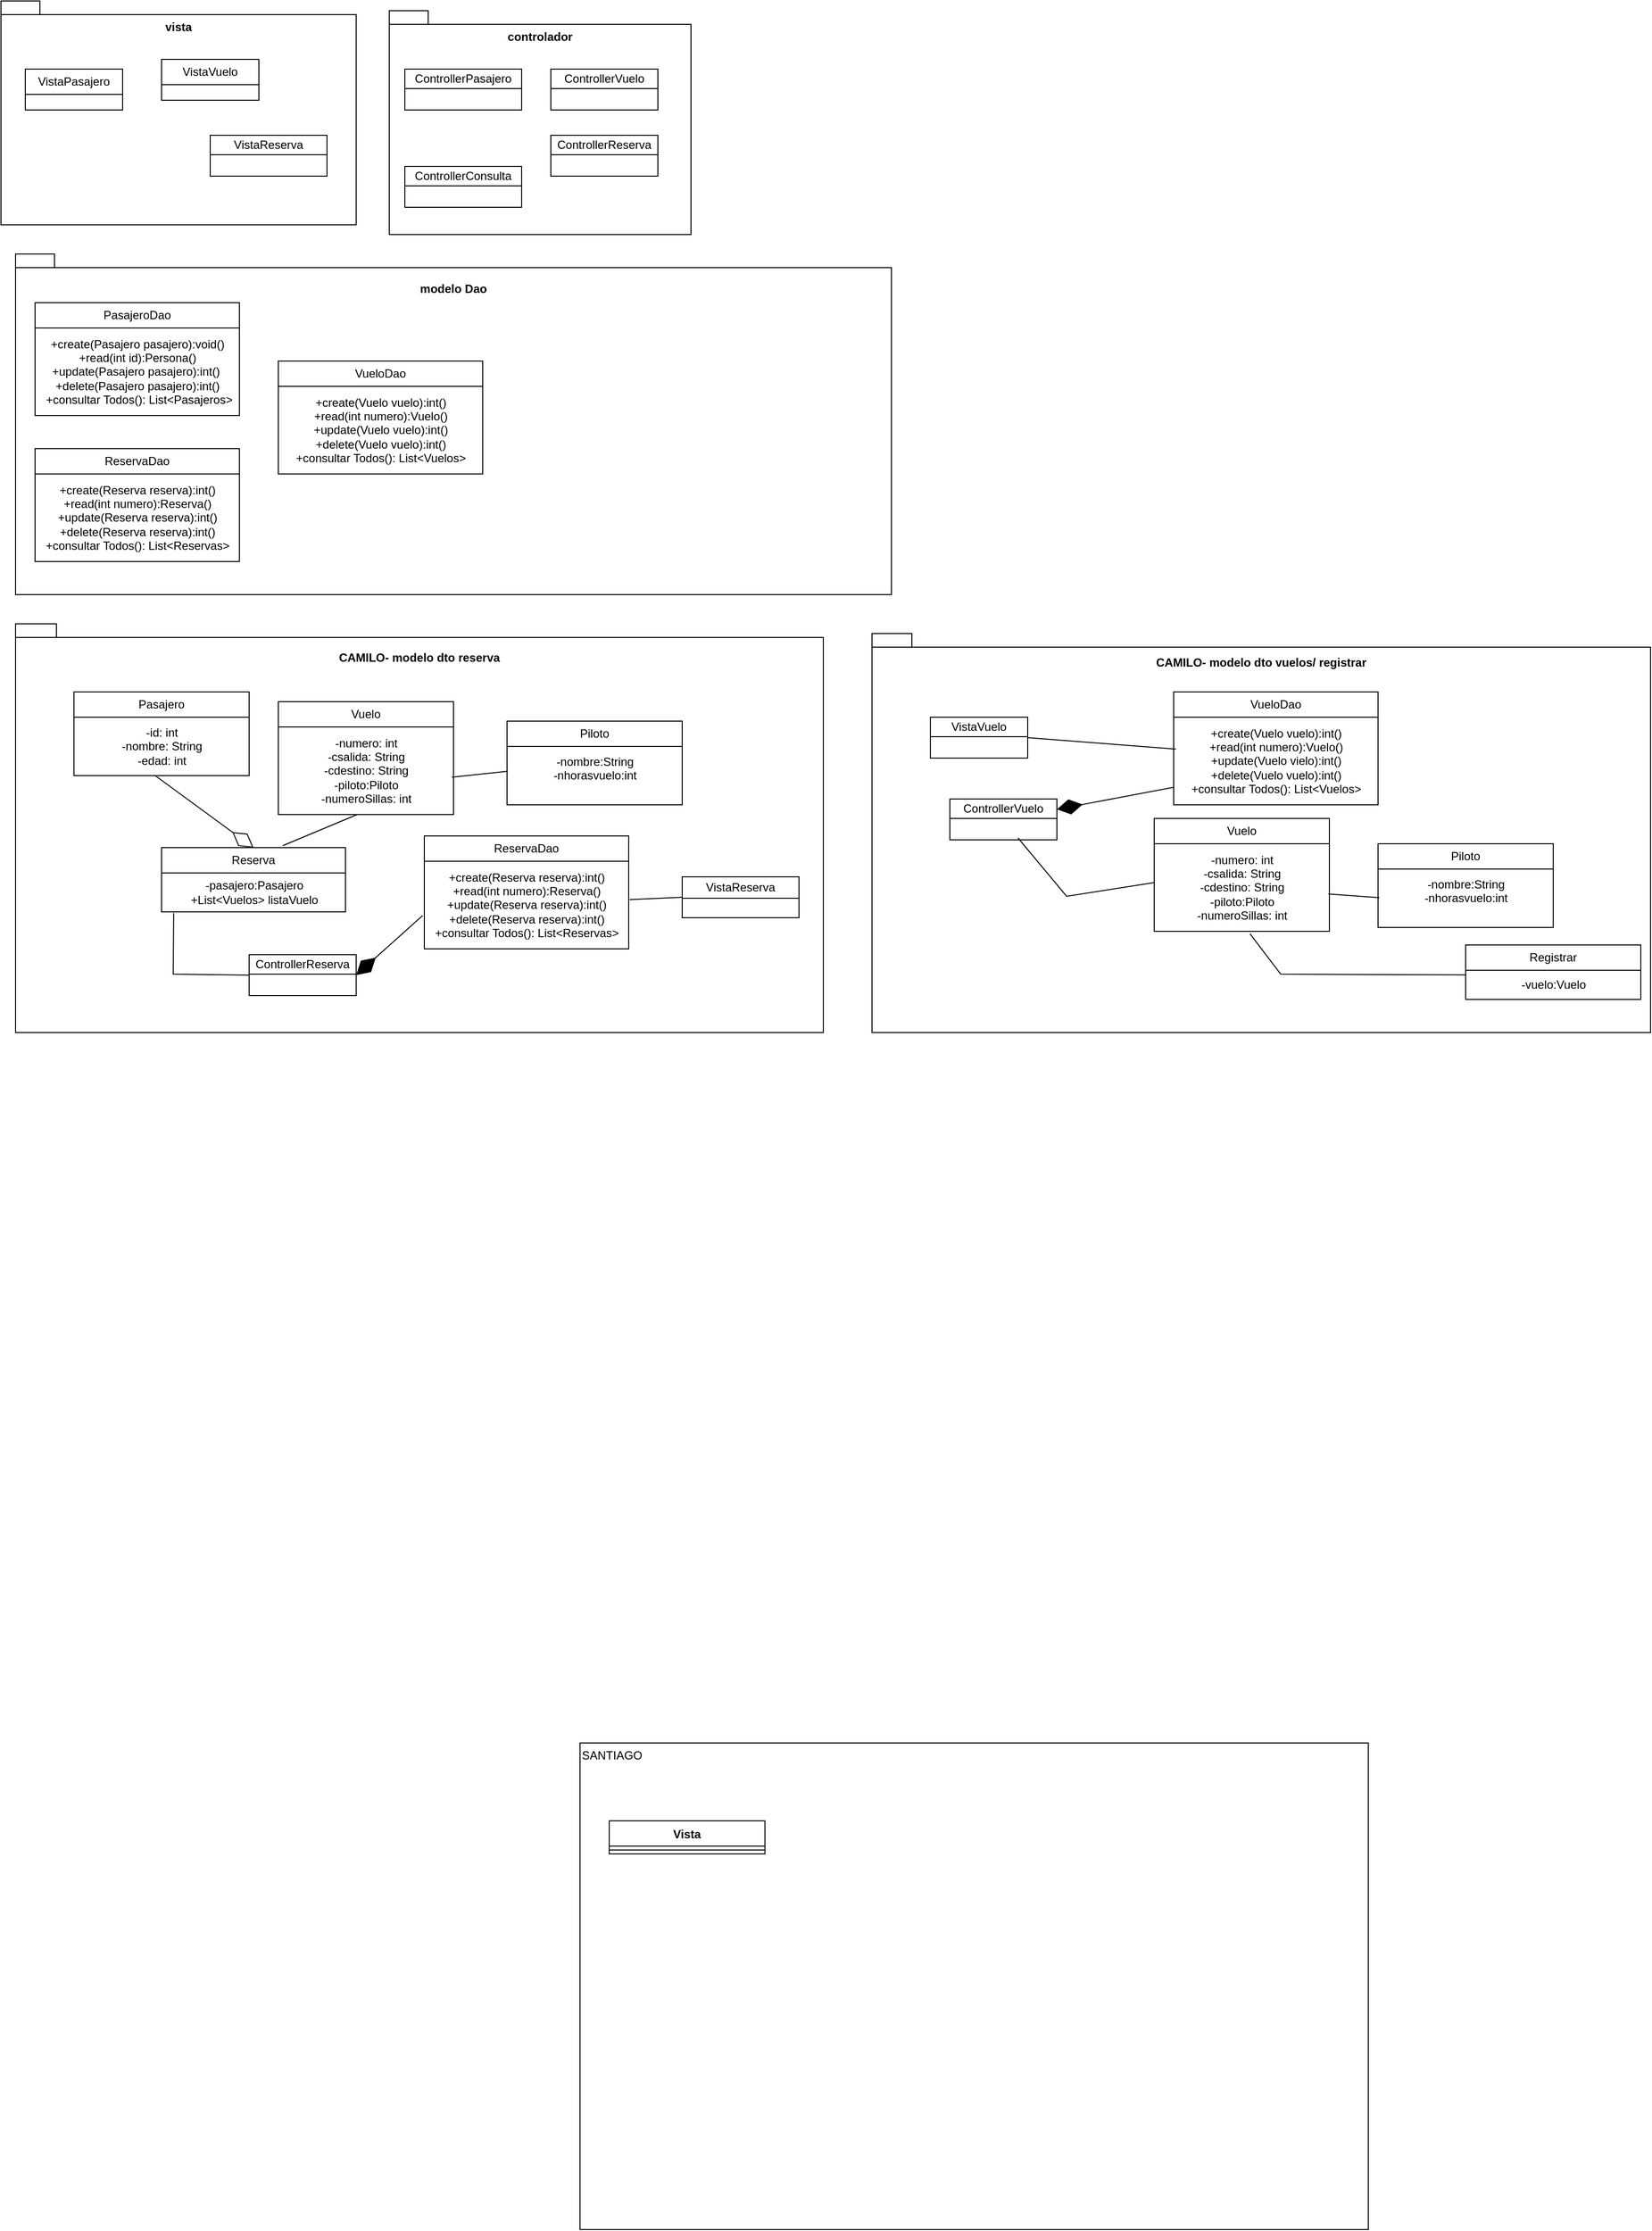 <mxfile version="24.8.4">
  <diagram name="Página-1" id="D2b43SD90iTzMDB2sd6u">
    <mxGraphModel dx="1313" dy="653" grid="1" gridSize="10" guides="1" tooltips="1" connect="1" arrows="1" fold="1" page="1" pageScale="1" pageWidth="827" pageHeight="1169" background="#ffffff" math="0" shadow="0">
      <root>
        <mxCell id="0" />
        <mxCell id="1" parent="0" />
        <mxCell id="MU1d6jEA0dqG21eY0ADC-1" value="vista&lt;div&gt;&lt;br&gt;&lt;/div&gt;&lt;div&gt;&lt;br&gt;&lt;/div&gt;&lt;div&gt;&lt;br&gt;&lt;/div&gt;&lt;div&gt;&lt;br&gt;&lt;/div&gt;&lt;div&gt;&lt;br&gt;&lt;/div&gt;&lt;div&gt;&lt;br&gt;&lt;/div&gt;&lt;div&gt;&lt;br&gt;&lt;/div&gt;&lt;div&gt;&lt;br&gt;&lt;/div&gt;&lt;div&gt;&lt;br&gt;&lt;/div&gt;&lt;div&gt;&lt;br&gt;&lt;/div&gt;&lt;div&gt;&lt;br&gt;&lt;/div&gt;&lt;div&gt;&lt;br&gt;&lt;/div&gt;&lt;div&gt;&lt;br&gt;&lt;/div&gt;" style="shape=folder;fontStyle=1;spacingTop=10;tabWidth=40;tabHeight=14;tabPosition=left;html=1;whiteSpace=wrap;" parent="1" vertex="1">
          <mxGeometry x="15" width="365" height="230" as="geometry" />
        </mxCell>
        <mxCell id="MU1d6jEA0dqG21eY0ADC-3" value="VistaPasajero" style="swimlane;fontStyle=0;childLayout=stackLayout;horizontal=1;startSize=26;fillColor=none;horizontalStack=0;resizeParent=1;resizeParentMax=0;resizeLast=0;collapsible=1;marginBottom=0;whiteSpace=wrap;html=1;" parent="1" vertex="1">
          <mxGeometry x="40" y="70" width="100" height="42" as="geometry" />
        </mxCell>
        <mxCell id="MU1d6jEA0dqG21eY0ADC-7" value="VistaVuelo" style="swimlane;fontStyle=0;childLayout=stackLayout;horizontal=1;startSize=26;fillColor=none;horizontalStack=0;resizeParent=1;resizeParentMax=0;resizeLast=0;collapsible=1;marginBottom=0;whiteSpace=wrap;html=1;" parent="1" vertex="1">
          <mxGeometry x="180" y="60" width="100" height="42" as="geometry" />
        </mxCell>
        <mxCell id="MU1d6jEA0dqG21eY0ADC-9" style="edgeStyle=orthogonalEdgeStyle;rounded=0;orthogonalLoop=1;jettySize=auto;html=1;exitX=0.5;exitY=1;exitDx=0;exitDy=0;exitPerimeter=0;" parent="1" source="MU1d6jEA0dqG21eY0ADC-1" target="MU1d6jEA0dqG21eY0ADC-1" edge="1">
          <mxGeometry relative="1" as="geometry" />
        </mxCell>
        <mxCell id="MU1d6jEA0dqG21eY0ADC-10" value="controlador&lt;br&gt;&lt;div&gt;&lt;br&gt;&lt;/div&gt;&lt;div&gt;&lt;br&gt;&lt;/div&gt;&lt;div&gt;&lt;br&gt;&lt;/div&gt;&lt;div&gt;&lt;br&gt;&lt;/div&gt;&lt;div&gt;&lt;br&gt;&lt;/div&gt;&lt;div&gt;&lt;br&gt;&lt;/div&gt;&lt;div&gt;&lt;br&gt;&lt;/div&gt;&lt;div&gt;&lt;br&gt;&lt;/div&gt;&lt;div&gt;&lt;br&gt;&lt;/div&gt;&lt;div&gt;&lt;br&gt;&lt;/div&gt;&lt;div&gt;&lt;br&gt;&lt;/div&gt;&lt;div&gt;&lt;br&gt;&lt;/div&gt;&lt;div&gt;&lt;br&gt;&lt;/div&gt;" style="shape=folder;fontStyle=1;spacingTop=10;tabWidth=40;tabHeight=14;tabPosition=left;html=1;whiteSpace=wrap;" parent="1" vertex="1">
          <mxGeometry x="414" y="10" width="310" height="230" as="geometry" />
        </mxCell>
        <mxCell id="MU1d6jEA0dqG21eY0ADC-11" value="ControllerConsulta" style="swimlane;fontStyle=0;childLayout=stackLayout;horizontal=1;startSize=20;fillColor=none;horizontalStack=0;resizeParent=1;resizeParentMax=0;resizeLast=0;collapsible=1;marginBottom=0;whiteSpace=wrap;html=1;" parent="1" vertex="1">
          <mxGeometry x="430" y="170" width="120" height="42" as="geometry" />
        </mxCell>
        <mxCell id="MU1d6jEA0dqG21eY0ADC-13" value="ControllerReserva" style="swimlane;fontStyle=0;childLayout=stackLayout;horizontal=1;startSize=20;fillColor=none;horizontalStack=0;resizeParent=1;resizeParentMax=0;resizeLast=0;collapsible=1;marginBottom=0;whiteSpace=wrap;html=1;" parent="1" vertex="1">
          <mxGeometry x="580" y="138" width="110" height="42" as="geometry" />
        </mxCell>
        <mxCell id="MU1d6jEA0dqG21eY0ADC-14" value="&lt;div&gt;modelo Dao&lt;/div&gt;&lt;div&gt;&lt;br&gt;&lt;/div&gt;&lt;div&gt;&lt;br&gt;&lt;/div&gt;&lt;div&gt;&lt;br&gt;&lt;/div&gt;&lt;div&gt;&lt;br&gt;&lt;/div&gt;&lt;div&gt;&lt;br&gt;&lt;/div&gt;&lt;div&gt;&lt;br&gt;&lt;/div&gt;&lt;div&gt;&lt;br&gt;&lt;/div&gt;&lt;div&gt;&lt;br&gt;&lt;/div&gt;&lt;div&gt;&lt;br&gt;&lt;/div&gt;&lt;div&gt;&lt;br&gt;&lt;/div&gt;&lt;div&gt;&lt;br&gt;&lt;/div&gt;&lt;div&gt;&lt;br&gt;&lt;/div&gt;&lt;div&gt;&lt;br&gt;&lt;/div&gt;&lt;div&gt;&lt;br&gt;&lt;/div&gt;&lt;div&gt;&lt;br&gt;&lt;/div&gt;&lt;div&gt;&lt;br&gt;&lt;/div&gt;&lt;div&gt;&lt;br&gt;&lt;/div&gt;&lt;div&gt;&lt;br&gt;&lt;/div&gt;&lt;div&gt;&lt;br&gt;&lt;/div&gt;&lt;div&gt;&lt;br&gt;&lt;/div&gt;" style="shape=folder;fontStyle=1;spacingTop=10;tabWidth=40;tabHeight=14;tabPosition=left;html=1;whiteSpace=wrap;" parent="1" vertex="1">
          <mxGeometry x="30" y="260" width="900" height="350" as="geometry" />
        </mxCell>
        <mxCell id="MU1d6jEA0dqG21eY0ADC-15" value="PasajeroDao" style="swimlane;fontStyle=0;childLayout=stackLayout;horizontal=1;startSize=26;fillColor=none;horizontalStack=0;resizeParent=1;resizeParentMax=0;resizeLast=0;collapsible=1;marginBottom=0;whiteSpace=wrap;html=1;" parent="1" vertex="1">
          <mxGeometry x="50" y="310" width="210" height="116" as="geometry" />
        </mxCell>
        <mxCell id="MU1d6jEA0dqG21eY0ADC-16" value="+create(Pasajero pasajero):void()&lt;div&gt;&amp;nbsp;+read(int id):Persona()&amp;nbsp;&lt;/div&gt;&lt;div&gt;+update(Pasajero pasajero):int()&amp;nbsp;&lt;/div&gt;&lt;div&gt;+delete(Pasajero pasajero):int()&lt;/div&gt;&lt;div&gt;&amp;nbsp;+consultar Todos(): List&amp;lt;Pasajeros&amp;gt;&lt;/div&gt;" style="text;html=1;align=center;verticalAlign=middle;resizable=0;points=[];autosize=1;strokeColor=none;fillColor=none;" parent="MU1d6jEA0dqG21eY0ADC-15" vertex="1">
          <mxGeometry y="26" width="210" height="90" as="geometry" />
        </mxCell>
        <mxCell id="MU1d6jEA0dqG21eY0ADC-17" value="VueloDao" style="swimlane;fontStyle=0;childLayout=stackLayout;horizontal=1;startSize=26;fillColor=none;horizontalStack=0;resizeParent=1;resizeParentMax=0;resizeLast=0;collapsible=1;marginBottom=0;whiteSpace=wrap;html=1;" parent="1" vertex="1">
          <mxGeometry x="300" y="370" width="210" height="116" as="geometry" />
        </mxCell>
        <mxCell id="MU1d6jEA0dqG21eY0ADC-18" value="&lt;div&gt;+create(Vuelo vuelo):int()&lt;/div&gt;&lt;div&gt;+read(int numero):Vuelo()&lt;/div&gt;&lt;div&gt;+update(Vuelo vuelo):int()&lt;/div&gt;&lt;div&gt;+delete(Vuelo vuelo):int()&lt;/div&gt;&lt;div&gt;+consultar Todos(): List&amp;lt;Vuelos&amp;gt;&lt;/div&gt;" style="text;html=1;align=center;verticalAlign=middle;resizable=0;points=[];autosize=1;strokeColor=none;fillColor=none;" parent="MU1d6jEA0dqG21eY0ADC-17" vertex="1">
          <mxGeometry y="26" width="210" height="90" as="geometry" />
        </mxCell>
        <mxCell id="MU1d6jEA0dqG21eY0ADC-19" value="&lt;div&gt;CAMILO- modelo dto reserva&lt;/div&gt;&lt;div&gt;&lt;br&gt;&lt;/div&gt;&lt;div&gt;&lt;br&gt;&lt;/div&gt;&lt;div&gt;&lt;br&gt;&lt;/div&gt;&lt;div&gt;&lt;br&gt;&lt;/div&gt;&lt;div&gt;&lt;br&gt;&lt;/div&gt;&lt;div&gt;&lt;br&gt;&lt;/div&gt;&lt;div&gt;&lt;br&gt;&lt;/div&gt;&lt;div&gt;&lt;br&gt;&lt;/div&gt;&lt;div&gt;&lt;br&gt;&lt;/div&gt;&lt;div&gt;&lt;br&gt;&lt;/div&gt;&lt;div&gt;&lt;br&gt;&lt;/div&gt;&lt;div&gt;&lt;br&gt;&lt;/div&gt;&lt;div&gt;&lt;br&gt;&lt;/div&gt;&lt;div&gt;&lt;br&gt;&lt;/div&gt;&lt;div&gt;&lt;br&gt;&lt;/div&gt;&lt;div&gt;&lt;br&gt;&lt;/div&gt;&lt;div&gt;&lt;br&gt;&lt;/div&gt;&lt;div&gt;&lt;br&gt;&lt;/div&gt;&lt;div&gt;&lt;br&gt;&lt;/div&gt;&lt;div&gt;&lt;br&gt;&lt;/div&gt;&lt;div&gt;&lt;br&gt;&lt;/div&gt;&lt;div&gt;&lt;br&gt;&lt;/div&gt;&lt;div&gt;&lt;br&gt;&lt;/div&gt;&lt;div&gt;&lt;br&gt;&lt;/div&gt;&lt;div&gt;&lt;br&gt;&lt;/div&gt;" style="shape=folder;fontStyle=1;spacingTop=10;tabWidth=40;tabHeight=14;tabPosition=left;html=1;whiteSpace=wrap;" parent="1" vertex="1">
          <mxGeometry x="30" y="640" width="830" height="420" as="geometry" />
        </mxCell>
        <mxCell id="MU1d6jEA0dqG21eY0ADC-21" value="Pasajero" style="swimlane;fontStyle=0;childLayout=stackLayout;horizontal=1;startSize=26;fillColor=none;horizontalStack=0;resizeParent=1;resizeParentMax=0;resizeLast=0;collapsible=1;marginBottom=0;whiteSpace=wrap;html=1;" parent="1" vertex="1">
          <mxGeometry x="90" y="710" width="180" height="86" as="geometry" />
        </mxCell>
        <mxCell id="MU1d6jEA0dqG21eY0ADC-20" value="-id: int&lt;div&gt;-nombre: String&lt;/div&gt;&lt;div&gt;-edad: int&lt;/div&gt;" style="text;html=1;align=center;verticalAlign=middle;resizable=0;points=[];autosize=1;strokeColor=none;fillColor=none;" parent="MU1d6jEA0dqG21eY0ADC-21" vertex="1">
          <mxGeometry y="26" width="180" height="60" as="geometry" />
        </mxCell>
        <mxCell id="MU1d6jEA0dqG21eY0ADC-22" value="Vuelo" style="swimlane;fontStyle=0;childLayout=stackLayout;horizontal=1;startSize=26;fillColor=none;horizontalStack=0;resizeParent=1;resizeParentMax=0;resizeLast=0;collapsible=1;marginBottom=0;whiteSpace=wrap;html=1;" parent="1" vertex="1">
          <mxGeometry x="300" y="720" width="180" height="116" as="geometry" />
        </mxCell>
        <mxCell id="MU1d6jEA0dqG21eY0ADC-23" value="-numero: int&lt;div&gt;-csalida: String&lt;br&gt;&lt;div&gt;-cdestino: String&lt;/div&gt;&lt;div&gt;&lt;span style=&quot;background-color: initial;&quot;&gt;-piloto:Piloto&lt;/span&gt;&lt;/div&gt;&lt;div&gt;&lt;span style=&quot;background-color: initial;&quot;&gt;-numeroSillas: int&lt;/span&gt;&lt;/div&gt;&lt;/div&gt;" style="text;html=1;align=center;verticalAlign=middle;resizable=0;points=[];autosize=1;strokeColor=none;fillColor=none;" parent="MU1d6jEA0dqG21eY0ADC-22" vertex="1">
          <mxGeometry y="26" width="180" height="90" as="geometry" />
        </mxCell>
        <mxCell id="MU1d6jEA0dqG21eY0ADC-24" value="Reserva" style="swimlane;fontStyle=0;childLayout=stackLayout;horizontal=1;startSize=26;fillColor=none;horizontalStack=0;resizeParent=1;resizeParentMax=0;resizeLast=0;collapsible=1;marginBottom=0;whiteSpace=wrap;html=1;" parent="1" vertex="1">
          <mxGeometry x="180" y="870" width="189" height="66" as="geometry" />
        </mxCell>
        <mxCell id="MU1d6jEA0dqG21eY0ADC-25" value="-pasajero:Pasajero&lt;div&gt;+&lt;span style=&quot;background-color: initial;&quot;&gt;List&amp;lt;Vuelos&amp;gt; listaVuelo&lt;/span&gt;&lt;/div&gt;" style="text;html=1;align=center;verticalAlign=middle;resizable=0;points=[];autosize=1;strokeColor=none;fillColor=none;" parent="MU1d6jEA0dqG21eY0ADC-24" vertex="1">
          <mxGeometry y="26" width="189" height="40" as="geometry" />
        </mxCell>
        <mxCell id="MU1d6jEA0dqG21eY0ADC-27" value="" style="endArrow=diamondThin;endFill=0;endSize=24;html=1;rounded=0;entryX=0.5;entryY=0;entryDx=0;entryDy=0;exitX=0.46;exitY=0.992;exitDx=0;exitDy=0;exitPerimeter=0;" parent="1" source="MU1d6jEA0dqG21eY0ADC-20" target="MU1d6jEA0dqG21eY0ADC-24" edge="1">
          <mxGeometry width="160" relative="1" as="geometry">
            <mxPoint x="190" y="800" as="sourcePoint" />
            <mxPoint x="250" y="840" as="targetPoint" />
          </mxGeometry>
        </mxCell>
        <mxCell id="MU1d6jEA0dqG21eY0ADC-29" value="" style="endArrow=none;html=1;rounded=0;exitX=0.659;exitY=-0.03;exitDx=0;exitDy=0;exitPerimeter=0;entryX=0.45;entryY=1;entryDx=0;entryDy=0;entryPerimeter=0;" parent="1" source="MU1d6jEA0dqG21eY0ADC-24" target="MU1d6jEA0dqG21eY0ADC-23" edge="1">
          <mxGeometry width="50" height="50" relative="1" as="geometry">
            <mxPoint x="350" y="880" as="sourcePoint" />
            <mxPoint x="400" y="830" as="targetPoint" />
          </mxGeometry>
        </mxCell>
        <mxCell id="MU1d6jEA0dqG21eY0ADC-37" value="ControllerPasajero" style="swimlane;fontStyle=0;childLayout=stackLayout;horizontal=1;startSize=20;fillColor=none;horizontalStack=0;resizeParent=1;resizeParentMax=0;resizeLast=0;collapsible=1;marginBottom=0;whiteSpace=wrap;html=1;" parent="1" vertex="1">
          <mxGeometry x="430" y="70" width="120" height="42" as="geometry" />
        </mxCell>
        <mxCell id="wlKA28R3TqyM8i0Oc9jU-1" value="SANTIAGO&lt;div&gt;&lt;br&gt;&lt;/div&gt;&lt;div&gt;&lt;br&gt;&lt;/div&gt;&lt;div&gt;&lt;br&gt;&lt;/div&gt;&lt;div&gt;&lt;br&gt;&lt;/div&gt;&lt;div&gt;&lt;br&gt;&lt;/div&gt;&lt;div&gt;&lt;br&gt;&lt;/div&gt;&lt;div&gt;&lt;br&gt;&lt;/div&gt;&lt;div&gt;&lt;br&gt;&lt;/div&gt;&lt;div&gt;&lt;br&gt;&lt;/div&gt;&lt;div&gt;&lt;br&gt;&lt;/div&gt;&lt;div&gt;&lt;br&gt;&lt;/div&gt;&lt;div&gt;&lt;br&gt;&lt;/div&gt;&lt;div&gt;&lt;br&gt;&lt;/div&gt;&lt;div&gt;&lt;br&gt;&lt;/div&gt;&lt;div&gt;&lt;br&gt;&lt;/div&gt;&lt;div&gt;&lt;br&gt;&lt;/div&gt;&lt;div&gt;&lt;br&gt;&lt;/div&gt;&lt;div&gt;&lt;br&gt;&lt;/div&gt;&lt;div&gt;&lt;br&gt;&lt;/div&gt;&lt;div&gt;&lt;br&gt;&lt;/div&gt;&lt;div&gt;&lt;br&gt;&lt;/div&gt;&lt;div&gt;&lt;br&gt;&lt;/div&gt;&lt;div&gt;&lt;br&gt;&lt;/div&gt;&lt;div&gt;&lt;br&gt;&lt;/div&gt;&lt;div&gt;&lt;br&gt;&lt;/div&gt;&lt;div&gt;&lt;br&gt;&lt;/div&gt;&lt;div&gt;&lt;br&gt;&lt;/div&gt;&lt;div&gt;&lt;br&gt;&lt;/div&gt;&lt;div&gt;&lt;br&gt;&lt;/div&gt;&lt;div&gt;&lt;br&gt;&lt;/div&gt;&lt;div&gt;&lt;br&gt;&lt;/div&gt;&lt;div&gt;&lt;br&gt;&lt;/div&gt;&lt;div&gt;&lt;br&gt;&lt;/div&gt;" style="html=1;whiteSpace=wrap;align=left;" parent="1" vertex="1">
          <mxGeometry x="610" y="1790" width="810" height="500" as="geometry" />
        </mxCell>
        <mxCell id="wlKA28R3TqyM8i0Oc9jU-2" value="Vista" style="swimlane;fontStyle=1;align=center;verticalAlign=top;childLayout=stackLayout;horizontal=1;startSize=26;horizontalStack=0;resizeParent=1;resizeParentMax=0;resizeLast=0;collapsible=1;marginBottom=0;whiteSpace=wrap;html=1;" parent="1" vertex="1">
          <mxGeometry x="640" y="1870" width="160" height="34" as="geometry" />
        </mxCell>
        <mxCell id="wlKA28R3TqyM8i0Oc9jU-4" value="" style="line;strokeWidth=1;fillColor=none;align=left;verticalAlign=middle;spacingTop=-1;spacingLeft=3;spacingRight=3;rotatable=0;labelPosition=right;points=[];portConstraint=eastwest;strokeColor=inherit;" parent="wlKA28R3TqyM8i0Oc9jU-2" vertex="1">
          <mxGeometry y="26" width="160" height="8" as="geometry" />
        </mxCell>
        <mxCell id="HE2f6J4UmbR49Z0aNWVk-1" value="&lt;div&gt;&lt;div&gt;CAMILO- modelo dto vuelos/ registrar&lt;/div&gt;&lt;div&gt;&lt;br&gt;&lt;/div&gt;&lt;div&gt;&lt;br&gt;&lt;/div&gt;&lt;div&gt;&lt;br&gt;&lt;/div&gt;&lt;div&gt;&lt;br&gt;&lt;/div&gt;&lt;div&gt;&lt;br&gt;&lt;/div&gt;&lt;div&gt;&lt;br&gt;&lt;/div&gt;&lt;div&gt;&lt;br&gt;&lt;/div&gt;&lt;div&gt;&lt;br&gt;&lt;/div&gt;&lt;div&gt;&lt;br&gt;&lt;/div&gt;&lt;div&gt;&lt;br&gt;&lt;/div&gt;&lt;div&gt;&lt;br&gt;&lt;/div&gt;&lt;div&gt;&lt;br&gt;&lt;/div&gt;&lt;div&gt;&lt;br&gt;&lt;/div&gt;&lt;div&gt;&lt;br&gt;&lt;/div&gt;&lt;div&gt;&lt;br&gt;&lt;/div&gt;&lt;div&gt;&lt;br&gt;&lt;/div&gt;&lt;div&gt;&lt;br&gt;&lt;/div&gt;&lt;div&gt;&lt;br&gt;&lt;/div&gt;&lt;div&gt;&lt;br&gt;&lt;/div&gt;&lt;div&gt;&lt;br&gt;&lt;/div&gt;&lt;div&gt;&lt;br&gt;&lt;/div&gt;&lt;div&gt;&lt;br&gt;&lt;/div&gt;&lt;div&gt;&lt;br&gt;&lt;/div&gt;&lt;div&gt;&lt;br&gt;&lt;/div&gt;&lt;div&gt;&lt;br&gt;&lt;/div&gt;&lt;/div&gt;" style="shape=folder;fontStyle=1;spacingTop=10;tabWidth=40;tabHeight=14;tabPosition=left;html=1;whiteSpace=wrap;" parent="1" vertex="1">
          <mxGeometry x="910" y="650" width="800" height="410" as="geometry" />
        </mxCell>
        <mxCell id="HE2f6J4UmbR49Z0aNWVk-5" value="VueloDao" style="swimlane;fontStyle=0;childLayout=stackLayout;horizontal=1;startSize=26;fillColor=none;horizontalStack=0;resizeParent=1;resizeParentMax=0;resizeLast=0;collapsible=1;marginBottom=0;whiteSpace=wrap;html=1;" parent="1" vertex="1">
          <mxGeometry x="1220" y="710" width="210" height="116" as="geometry" />
        </mxCell>
        <mxCell id="HE2f6J4UmbR49Z0aNWVk-6" value="&lt;div&gt;+create(Vuelo vuelo):int()&lt;/div&gt;&lt;div&gt;+read(int numero):Vuelo()&lt;/div&gt;&lt;div&gt;+update(Vuelo vielo):int()&lt;/div&gt;&lt;div&gt;+delete(Vuelo vuelo):int()&lt;/div&gt;&lt;div&gt;+consultar Todos(): List&amp;lt;Vuelos&amp;gt;&lt;/div&gt;" style="text;html=1;align=center;verticalAlign=middle;resizable=0;points=[];autosize=1;strokeColor=none;fillColor=none;" parent="HE2f6J4UmbR49Z0aNWVk-5" vertex="1">
          <mxGeometry y="26" width="210" height="90" as="geometry" />
        </mxCell>
        <mxCell id="HE2f6J4UmbR49Z0aNWVk-7" value="Vuelo" style="swimlane;fontStyle=0;childLayout=stackLayout;horizontal=1;startSize=26;fillColor=none;horizontalStack=0;resizeParent=1;resizeParentMax=0;resizeLast=0;collapsible=1;marginBottom=0;whiteSpace=wrap;html=1;" parent="1" vertex="1">
          <mxGeometry x="1200" y="840" width="180" height="116" as="geometry" />
        </mxCell>
        <mxCell id="HE2f6J4UmbR49Z0aNWVk-8" value="-numero: int&lt;div&gt;-csalida: String&lt;br&gt;&lt;div&gt;-cdestino: String&lt;/div&gt;&lt;div&gt;&lt;span style=&quot;background-color: initial;&quot;&gt;-piloto:Piloto&lt;/span&gt;&lt;/div&gt;&lt;div&gt;&lt;span style=&quot;background-color: initial;&quot;&gt;-numeroSillas: int&lt;/span&gt;&lt;/div&gt;&lt;/div&gt;" style="text;html=1;align=center;verticalAlign=middle;resizable=0;points=[];autosize=1;strokeColor=none;fillColor=none;" parent="HE2f6J4UmbR49Z0aNWVk-7" vertex="1">
          <mxGeometry y="26" width="180" height="90" as="geometry" />
        </mxCell>
        <mxCell id="HE2f6J4UmbR49Z0aNWVk-9" value="Registrar" style="swimlane;fontStyle=0;childLayout=stackLayout;horizontal=1;startSize=26;fillColor=none;horizontalStack=0;resizeParent=1;resizeParentMax=0;resizeLast=0;collapsible=1;marginBottom=0;whiteSpace=wrap;html=1;" parent="1" vertex="1">
          <mxGeometry x="1520" y="970" width="180" height="56" as="geometry" />
        </mxCell>
        <mxCell id="HE2f6J4UmbR49Z0aNWVk-10" value="-vuelo:Vuelo" style="text;html=1;align=center;verticalAlign=middle;resizable=0;points=[];autosize=1;strokeColor=none;fillColor=none;" parent="HE2f6J4UmbR49Z0aNWVk-9" vertex="1">
          <mxGeometry y="26" width="180" height="30" as="geometry" />
        </mxCell>
        <mxCell id="HE2f6J4UmbR49Z0aNWVk-12" value="Piloto" style="swimlane;fontStyle=0;childLayout=stackLayout;horizontal=1;startSize=26;fillColor=none;horizontalStack=0;resizeParent=1;resizeParentMax=0;resizeLast=0;collapsible=1;marginBottom=0;whiteSpace=wrap;html=1;" parent="1" vertex="1">
          <mxGeometry x="1430" y="866" width="180" height="86" as="geometry" />
        </mxCell>
        <mxCell id="HE2f6J4UmbR49Z0aNWVk-13" value="-nombre:String&lt;div&gt;-nhorasvuelo:int&lt;div&gt;&lt;br&gt;&lt;/div&gt;&lt;/div&gt;" style="text;html=1;align=center;verticalAlign=middle;resizable=0;points=[];autosize=1;strokeColor=none;fillColor=none;" parent="HE2f6J4UmbR49Z0aNWVk-12" vertex="1">
          <mxGeometry y="26" width="180" height="60" as="geometry" />
        </mxCell>
        <mxCell id="HE2f6J4UmbR49Z0aNWVk-14" value="" style="endArrow=none;html=1;rounded=0;exitX=0.994;exitY=0.574;exitDx=0;exitDy=0;exitPerimeter=0;entryX=0.007;entryY=0.49;entryDx=0;entryDy=0;entryPerimeter=0;" parent="1" source="HE2f6J4UmbR49Z0aNWVk-8" target="HE2f6J4UmbR49Z0aNWVk-13" edge="1">
          <mxGeometry width="50" height="50" relative="1" as="geometry">
            <mxPoint x="1244" y="943" as="sourcePoint" />
            <mxPoint x="1320" y="881" as="targetPoint" />
            <Array as="points" />
          </mxGeometry>
        </mxCell>
        <mxCell id="HE2f6J4UmbR49Z0aNWVk-15" value="Piloto" style="swimlane;fontStyle=0;childLayout=stackLayout;horizontal=1;startSize=26;fillColor=none;horizontalStack=0;resizeParent=1;resizeParentMax=0;resizeLast=0;collapsible=1;marginBottom=0;whiteSpace=wrap;html=1;" parent="1" vertex="1">
          <mxGeometry x="535" y="740" width="180" height="86" as="geometry" />
        </mxCell>
        <mxCell id="HE2f6J4UmbR49Z0aNWVk-16" value="-nombre:String&lt;div&gt;-nhorasvuelo:int&lt;div&gt;&lt;br&gt;&lt;/div&gt;&lt;/div&gt;" style="text;html=1;align=center;verticalAlign=middle;resizable=0;points=[];autosize=1;strokeColor=none;fillColor=none;" parent="HE2f6J4UmbR49Z0aNWVk-15" vertex="1">
          <mxGeometry y="26" width="180" height="60" as="geometry" />
        </mxCell>
        <mxCell id="HE2f6J4UmbR49Z0aNWVk-17" value="" style="endArrow=none;html=1;rounded=0;exitX=0.991;exitY=0.573;exitDx=0;exitDy=0;exitPerimeter=0;entryX=0.004;entryY=0.425;entryDx=0;entryDy=0;entryPerimeter=0;" parent="1" source="MU1d6jEA0dqG21eY0ADC-23" target="HE2f6J4UmbR49Z0aNWVk-16" edge="1">
          <mxGeometry width="50" height="50" relative="1" as="geometry">
            <mxPoint x="315" y="878" as="sourcePoint" />
            <mxPoint x="391" y="846" as="targetPoint" />
          </mxGeometry>
        </mxCell>
        <mxCell id="HE2f6J4UmbR49Z0aNWVk-18" value="" style="endArrow=none;html=1;rounded=0;exitX=0.547;exitY=1.029;exitDx=0;exitDy=0;exitPerimeter=0;entryX=0.004;entryY=0.16;entryDx=0;entryDy=0;entryPerimeter=0;" parent="1" source="HE2f6J4UmbR49Z0aNWVk-8" target="HE2f6J4UmbR49Z0aNWVk-10" edge="1">
          <mxGeometry width="50" height="50" relative="1" as="geometry">
            <mxPoint x="1439" y="838" as="sourcePoint" />
            <mxPoint x="1499" y="847" as="targetPoint" />
            <Array as="points">
              <mxPoint x="1330" y="1000" />
            </Array>
          </mxGeometry>
        </mxCell>
        <mxCell id="HE2f6J4UmbR49Z0aNWVk-19" value="ControllerVuelo" style="swimlane;fontStyle=0;childLayout=stackLayout;horizontal=1;startSize=20;fillColor=none;horizontalStack=0;resizeParent=1;resizeParentMax=0;resizeLast=0;collapsible=1;marginBottom=0;whiteSpace=wrap;html=1;" parent="1" vertex="1">
          <mxGeometry x="990" y="820" width="110" height="42" as="geometry" />
        </mxCell>
        <mxCell id="HE2f6J4UmbR49Z0aNWVk-20" value="VistaVuelo" style="swimlane;fontStyle=0;childLayout=stackLayout;horizontal=1;startSize=20;fillColor=none;horizontalStack=0;resizeParent=1;resizeParentMax=0;resizeLast=0;collapsible=1;marginBottom=0;whiteSpace=wrap;html=1;" parent="1" vertex="1">
          <mxGeometry x="970" y="736" width="100" height="42" as="geometry" />
        </mxCell>
        <mxCell id="HE2f6J4UmbR49Z0aNWVk-21" value="" style="endArrow=diamondThin;endFill=1;endSize=24;html=1;rounded=0;exitX=0;exitY=0.8;exitDx=0;exitDy=0;exitPerimeter=0;" parent="1" source="HE2f6J4UmbR49Z0aNWVk-6" target="HE2f6J4UmbR49Z0aNWVk-19" edge="1">
          <mxGeometry width="160" relative="1" as="geometry">
            <mxPoint x="1160" y="890" as="sourcePoint" />
            <mxPoint x="1320" y="890" as="targetPoint" />
          </mxGeometry>
        </mxCell>
        <mxCell id="HE2f6J4UmbR49Z0aNWVk-22" value="" style="endArrow=none;html=1;rounded=0;entryX=-0.002;entryY=0.444;entryDx=0;entryDy=0;entryPerimeter=0;" parent="1" target="HE2f6J4UmbR49Z0aNWVk-8" edge="1">
          <mxGeometry width="50" height="50" relative="1" as="geometry">
            <mxPoint x="1060" y="860" as="sourcePoint" />
            <mxPoint x="1499" y="847" as="targetPoint" />
            <Array as="points">
              <mxPoint x="1110" y="920" />
            </Array>
          </mxGeometry>
        </mxCell>
        <mxCell id="HE2f6J4UmbR49Z0aNWVk-23" value="" style="endArrow=none;html=1;rounded=0;exitX=1;exitY=0.5;exitDx=0;exitDy=0;entryX=0.011;entryY=0.364;entryDx=0;entryDy=0;entryPerimeter=0;" parent="1" source="HE2f6J4UmbR49Z0aNWVk-20" target="HE2f6J4UmbR49Z0aNWVk-6" edge="1">
          <mxGeometry width="50" height="50" relative="1" as="geometry">
            <mxPoint x="1170" y="961" as="sourcePoint" />
            <mxPoint x="1260" y="826" as="targetPoint" />
            <Array as="points" />
          </mxGeometry>
        </mxCell>
        <mxCell id="HE2f6J4UmbR49Z0aNWVk-26" value="ControllerVuelo" style="swimlane;fontStyle=0;childLayout=stackLayout;horizontal=1;startSize=20;fillColor=none;horizontalStack=0;resizeParent=1;resizeParentMax=0;resizeLast=0;collapsible=1;marginBottom=0;whiteSpace=wrap;html=1;" parent="1" vertex="1">
          <mxGeometry x="580" y="70" width="110" height="42" as="geometry" />
        </mxCell>
        <mxCell id="HE2f6J4UmbR49Z0aNWVk-27" value="VistaReserva" style="swimlane;fontStyle=0;childLayout=stackLayout;horizontal=1;startSize=20;fillColor=none;horizontalStack=0;resizeParent=1;resizeParentMax=0;resizeLast=0;collapsible=1;marginBottom=0;whiteSpace=wrap;html=1;" parent="1" vertex="1">
          <mxGeometry x="230" y="138" width="120" height="42" as="geometry" />
        </mxCell>
        <mxCell id="HE2f6J4UmbR49Z0aNWVk-28" value="ReservaDao" style="swimlane;fontStyle=0;childLayout=stackLayout;horizontal=1;startSize=26;fillColor=none;horizontalStack=0;resizeParent=1;resizeParentMax=0;resizeLast=0;collapsible=1;marginBottom=0;whiteSpace=wrap;html=1;" parent="1" vertex="1">
          <mxGeometry x="50" y="460" width="210" height="116" as="geometry" />
        </mxCell>
        <mxCell id="HE2f6J4UmbR49Z0aNWVk-29" value="&lt;div&gt;+create(Reserva reserva):int()&lt;/div&gt;&lt;div&gt;+read(int numero):Reserva()&lt;/div&gt;&lt;div&gt;+update(Reserva reserva):int()&lt;/div&gt;&lt;div&gt;+delete(Reserva reserva):int()&lt;/div&gt;&lt;div&gt;+consultar Todos(): List&amp;lt;Reservas&amp;gt;&lt;/div&gt;" style="text;html=1;align=center;verticalAlign=middle;resizable=0;points=[];autosize=1;strokeColor=none;fillColor=none;" parent="HE2f6J4UmbR49Z0aNWVk-28" vertex="1">
          <mxGeometry y="26" width="210" height="90" as="geometry" />
        </mxCell>
        <mxCell id="HE2f6J4UmbR49Z0aNWVk-31" value="ControllerReserva" style="swimlane;fontStyle=0;childLayout=stackLayout;horizontal=1;startSize=20;fillColor=none;horizontalStack=0;resizeParent=1;resizeParentMax=0;resizeLast=0;collapsible=1;marginBottom=0;whiteSpace=wrap;html=1;" parent="1" vertex="1">
          <mxGeometry x="270" y="980" width="110" height="42" as="geometry" />
        </mxCell>
        <mxCell id="HE2f6J4UmbR49Z0aNWVk-32" value="VistaReserva" style="swimlane;fontStyle=0;childLayout=stackLayout;horizontal=1;startSize=22;fillColor=none;horizontalStack=0;resizeParent=1;resizeParentMax=0;resizeLast=0;collapsible=1;marginBottom=0;whiteSpace=wrap;html=1;" parent="1" vertex="1">
          <mxGeometry x="715" y="900" width="120" height="42" as="geometry" />
        </mxCell>
        <mxCell id="HE2f6J4UmbR49Z0aNWVk-33" value="ReservaDao" style="swimlane;fontStyle=0;childLayout=stackLayout;horizontal=1;startSize=26;fillColor=none;horizontalStack=0;resizeParent=1;resizeParentMax=0;resizeLast=0;collapsible=1;marginBottom=0;whiteSpace=wrap;html=1;" parent="1" vertex="1">
          <mxGeometry x="450" y="858" width="210" height="116" as="geometry" />
        </mxCell>
        <mxCell id="HE2f6J4UmbR49Z0aNWVk-34" value="&lt;div&gt;+create(Reserva reserva):int()&lt;/div&gt;&lt;div&gt;+read(int numero):Reserva()&lt;/div&gt;&lt;div&gt;+update(Reserva reserva):int()&lt;/div&gt;&lt;div&gt;+delete(Reserva reserva):int()&lt;/div&gt;&lt;div&gt;+consultar Todos(): List&amp;lt;Reservas&amp;gt;&lt;/div&gt;" style="text;html=1;align=center;verticalAlign=middle;resizable=0;points=[];autosize=1;strokeColor=none;fillColor=none;" parent="HE2f6J4UmbR49Z0aNWVk-33" vertex="1">
          <mxGeometry y="26" width="210" height="90" as="geometry" />
        </mxCell>
        <mxCell id="HE2f6J4UmbR49Z0aNWVk-35" value="" style="endArrow=none;html=1;rounded=0;exitX=1.005;exitY=0.438;exitDx=0;exitDy=0;entryX=0;entryY=0.5;entryDx=0;entryDy=0;exitPerimeter=0;" parent="1" source="HE2f6J4UmbR49Z0aNWVk-34" target="HE2f6J4UmbR49Z0aNWVk-32" edge="1">
          <mxGeometry width="50" height="50" relative="1" as="geometry">
            <mxPoint x="1170" y="831" as="sourcePoint" />
            <mxPoint x="1322" y="849" as="targetPoint" />
            <Array as="points" />
          </mxGeometry>
        </mxCell>
        <mxCell id="HE2f6J4UmbR49Z0aNWVk-36" value="" style="endArrow=none;html=1;rounded=0;entryX=0;entryY=0.5;entryDx=0;entryDy=0;exitX=0.066;exitY=1.027;exitDx=0;exitDy=0;exitPerimeter=0;" parent="1" source="MU1d6jEA0dqG21eY0ADC-25" target="HE2f6J4UmbR49Z0aNWVk-31" edge="1">
          <mxGeometry width="50" height="50" relative="1" as="geometry">
            <mxPoint x="1160" y="940" as="sourcePoint" />
            <mxPoint x="1300" y="986" as="targetPoint" />
            <Array as="points">
              <mxPoint x="192" y="1000" />
            </Array>
          </mxGeometry>
        </mxCell>
        <mxCell id="HE2f6J4UmbR49Z0aNWVk-37" value="" style="endArrow=diamondThin;endFill=1;endSize=24;html=1;rounded=0;exitX=-0.008;exitY=0.62;exitDx=0;exitDy=0;exitPerimeter=0;entryX=1;entryY=0.5;entryDx=0;entryDy=0;" parent="1" source="HE2f6J4UmbR49Z0aNWVk-34" target="HE2f6J4UmbR49Z0aNWVk-31" edge="1">
          <mxGeometry width="160" relative="1" as="geometry">
            <mxPoint x="820" y="920" as="sourcePoint" />
            <mxPoint x="390" y="1000" as="targetPoint" />
          </mxGeometry>
        </mxCell>
      </root>
    </mxGraphModel>
  </diagram>
</mxfile>
